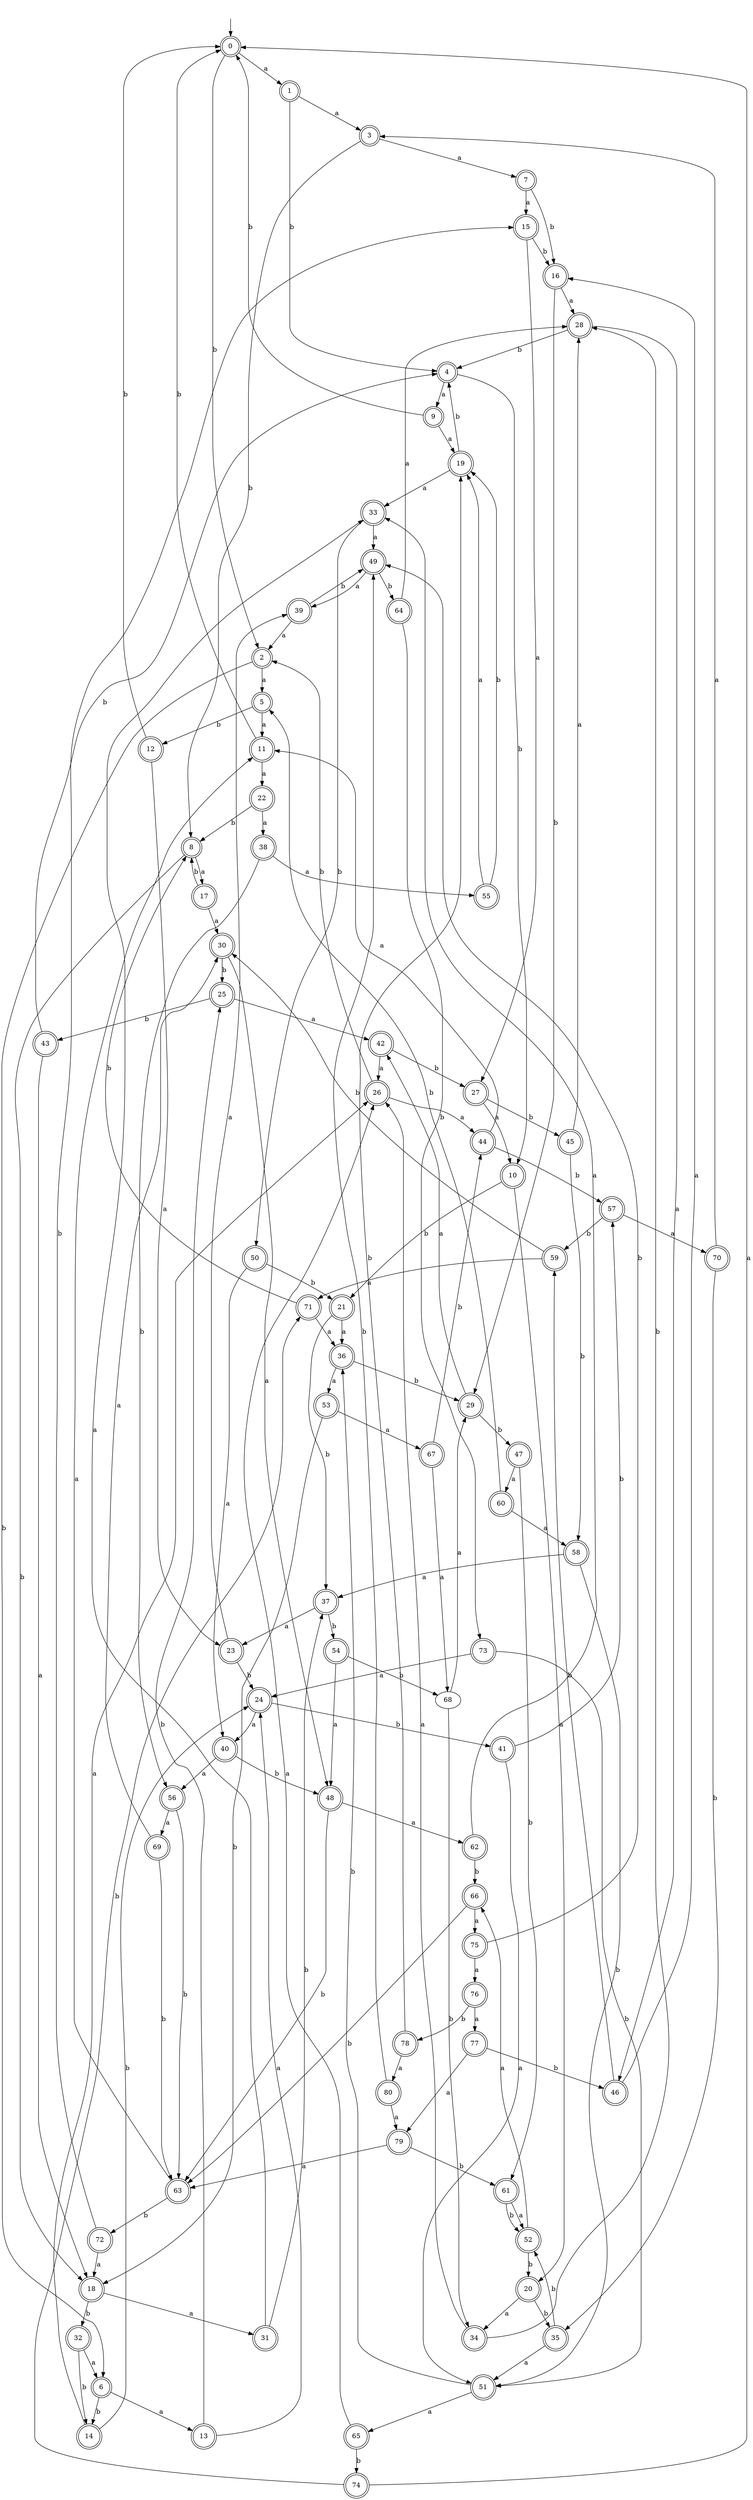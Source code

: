digraph RandomDFA {
  __start0 [label="", shape=none];
  __start0 -> 0 [label=""];
  0 [shape=circle] [shape=doublecircle]
  0 -> 1 [label="a"]
  0 -> 2 [label="b"]
  1 [shape=doublecircle]
  1 -> 3 [label="a"]
  1 -> 4 [label="b"]
  2 [shape=doublecircle]
  2 -> 5 [label="a"]
  2 -> 6 [label="b"]
  3 [shape=doublecircle]
  3 -> 7 [label="a"]
  3 -> 8 [label="b"]
  4 [shape=doublecircle]
  4 -> 9 [label="a"]
  4 -> 10 [label="b"]
  5 [shape=doublecircle]
  5 -> 11 [label="a"]
  5 -> 12 [label="b"]
  6 [shape=doublecircle]
  6 -> 13 [label="a"]
  6 -> 14 [label="b"]
  7 [shape=doublecircle]
  7 -> 15 [label="a"]
  7 -> 16 [label="b"]
  8 [shape=doublecircle]
  8 -> 17 [label="a"]
  8 -> 18 [label="b"]
  9 [shape=doublecircle]
  9 -> 19 [label="a"]
  9 -> 0 [label="b"]
  10 [shape=doublecircle]
  10 -> 20 [label="a"]
  10 -> 21 [label="b"]
  11 [shape=doublecircle]
  11 -> 22 [label="a"]
  11 -> 0 [label="b"]
  12 [shape=doublecircle]
  12 -> 23 [label="a"]
  12 -> 0 [label="b"]
  13 [shape=doublecircle]
  13 -> 24 [label="a"]
  13 -> 25 [label="b"]
  14 [shape=doublecircle]
  14 -> 26 [label="a"]
  14 -> 24 [label="b"]
  15 [shape=doublecircle]
  15 -> 27 [label="a"]
  15 -> 16 [label="b"]
  16 [shape=doublecircle]
  16 -> 28 [label="a"]
  16 -> 29 [label="b"]
  17 [shape=doublecircle]
  17 -> 30 [label="a"]
  17 -> 8 [label="b"]
  18 [shape=doublecircle]
  18 -> 31 [label="a"]
  18 -> 32 [label="b"]
  19 [shape=doublecircle]
  19 -> 33 [label="a"]
  19 -> 4 [label="b"]
  20 [shape=doublecircle]
  20 -> 34 [label="a"]
  20 -> 35 [label="b"]
  21 [shape=doublecircle]
  21 -> 36 [label="a"]
  21 -> 37 [label="b"]
  22 [shape=doublecircle]
  22 -> 38 [label="a"]
  22 -> 8 [label="b"]
  23 [shape=doublecircle]
  23 -> 39 [label="a"]
  23 -> 24 [label="b"]
  24 [shape=doublecircle]
  24 -> 40 [label="a"]
  24 -> 41 [label="b"]
  25 [shape=doublecircle]
  25 -> 42 [label="a"]
  25 -> 43 [label="b"]
  26 [shape=doublecircle]
  26 -> 44 [label="a"]
  26 -> 2 [label="b"]
  27 [shape=doublecircle]
  27 -> 10 [label="a"]
  27 -> 45 [label="b"]
  28 [shape=doublecircle]
  28 -> 46 [label="a"]
  28 -> 4 [label="b"]
  29 [shape=doublecircle]
  29 -> 42 [label="a"]
  29 -> 47 [label="b"]
  30 [shape=doublecircle]
  30 -> 48 [label="a"]
  30 -> 25 [label="b"]
  31 [shape=doublecircle]
  31 -> 33 [label="a"]
  31 -> 37 [label="b"]
  32 [shape=doublecircle]
  32 -> 6 [label="a"]
  32 -> 14 [label="b"]
  33 [shape=doublecircle]
  33 -> 49 [label="a"]
  33 -> 50 [label="b"]
  34 [shape=doublecircle]
  34 -> 26 [label="a"]
  34 -> 28 [label="b"]
  35 [shape=doublecircle]
  35 -> 51 [label="a"]
  35 -> 52 [label="b"]
  36 [shape=doublecircle]
  36 -> 53 [label="a"]
  36 -> 29 [label="b"]
  37 [shape=doublecircle]
  37 -> 23 [label="a"]
  37 -> 54 [label="b"]
  38 [shape=doublecircle]
  38 -> 55 [label="a"]
  38 -> 56 [label="b"]
  39 [shape=doublecircle]
  39 -> 2 [label="a"]
  39 -> 49 [label="b"]
  40 [shape=doublecircle]
  40 -> 56 [label="a"]
  40 -> 48 [label="b"]
  41 [shape=doublecircle]
  41 -> 51 [label="a"]
  41 -> 57 [label="b"]
  42 [shape=doublecircle]
  42 -> 26 [label="a"]
  42 -> 27 [label="b"]
  43 [shape=doublecircle]
  43 -> 18 [label="a"]
  43 -> 4 [label="b"]
  44 [shape=doublecircle]
  44 -> 11 [label="a"]
  44 -> 57 [label="b"]
  45 [shape=doublecircle]
  45 -> 28 [label="a"]
  45 -> 58 [label="b"]
  46 [shape=doublecircle]
  46 -> 16 [label="a"]
  46 -> 59 [label="b"]
  47 [shape=doublecircle]
  47 -> 60 [label="a"]
  47 -> 61 [label="b"]
  48 [shape=doublecircle]
  48 -> 62 [label="a"]
  48 -> 63 [label="b"]
  49 [shape=doublecircle]
  49 -> 39 [label="a"]
  49 -> 64 [label="b"]
  50 [shape=doublecircle]
  50 -> 40 [label="a"]
  50 -> 21 [label="b"]
  51 [shape=doublecircle]
  51 -> 65 [label="a"]
  51 -> 36 [label="b"]
  52 [shape=doublecircle]
  52 -> 66 [label="a"]
  52 -> 20 [label="b"]
  53 [shape=doublecircle]
  53 -> 67 [label="a"]
  53 -> 18 [label="b"]
  54 [shape=doublecircle]
  54 -> 48 [label="a"]
  54 -> 68 [label="b"]
  55 [shape=doublecircle]
  55 -> 19 [label="a"]
  55 -> 19 [label="b"]
  56 [shape=doublecircle]
  56 -> 69 [label="a"]
  56 -> 63 [label="b"]
  57 [shape=doublecircle]
  57 -> 70 [label="a"]
  57 -> 59 [label="b"]
  58 [shape=doublecircle]
  58 -> 37 [label="a"]
  58 -> 51 [label="b"]
  59 [shape=doublecircle]
  59 -> 71 [label="a"]
  59 -> 30 [label="b"]
  60 [shape=doublecircle]
  60 -> 58 [label="a"]
  60 -> 5 [label="b"]
  61 [shape=doublecircle]
  61 -> 52 [label="a"]
  61 -> 52 [label="b"]
  62 [shape=doublecircle]
  62 -> 33 [label="a"]
  62 -> 66 [label="b"]
  63 [shape=doublecircle]
  63 -> 11 [label="a"]
  63 -> 72 [label="b"]
  64 [shape=doublecircle]
  64 -> 28 [label="a"]
  64 -> 73 [label="b"]
  65 [shape=doublecircle]
  65 -> 26 [label="a"]
  65 -> 74 [label="b"]
  66 [shape=doublecircle]
  66 -> 75 [label="a"]
  66 -> 63 [label="b"]
  67 [shape=doublecircle]
  67 -> 68 [label="a"]
  67 -> 44 [label="b"]
  68
  68 -> 29 [label="a"]
  68 -> 34 [label="b"]
  69 [shape=doublecircle]
  69 -> 30 [label="a"]
  69 -> 63 [label="b"]
  70 [shape=doublecircle]
  70 -> 3 [label="a"]
  70 -> 35 [label="b"]
  71 [shape=doublecircle]
  71 -> 36 [label="a"]
  71 -> 8 [label="b"]
  72 [shape=doublecircle]
  72 -> 18 [label="a"]
  72 -> 15 [label="b"]
  73 [shape=doublecircle]
  73 -> 24 [label="a"]
  73 -> 51 [label="b"]
  74 [shape=doublecircle]
  74 -> 0 [label="a"]
  74 -> 71 [label="b"]
  75 [shape=doublecircle]
  75 -> 76 [label="a"]
  75 -> 49 [label="b"]
  76 [shape=doublecircle]
  76 -> 77 [label="a"]
  76 -> 78 [label="b"]
  77 [shape=doublecircle]
  77 -> 79 [label="a"]
  77 -> 46 [label="b"]
  78 [shape=doublecircle]
  78 -> 80 [label="a"]
  78 -> 19 [label="b"]
  79 [shape=doublecircle]
  79 -> 63 [label="a"]
  79 -> 61 [label="b"]
  80 [shape=doublecircle]
  80 -> 79 [label="a"]
  80 -> 49 [label="b"]
}
